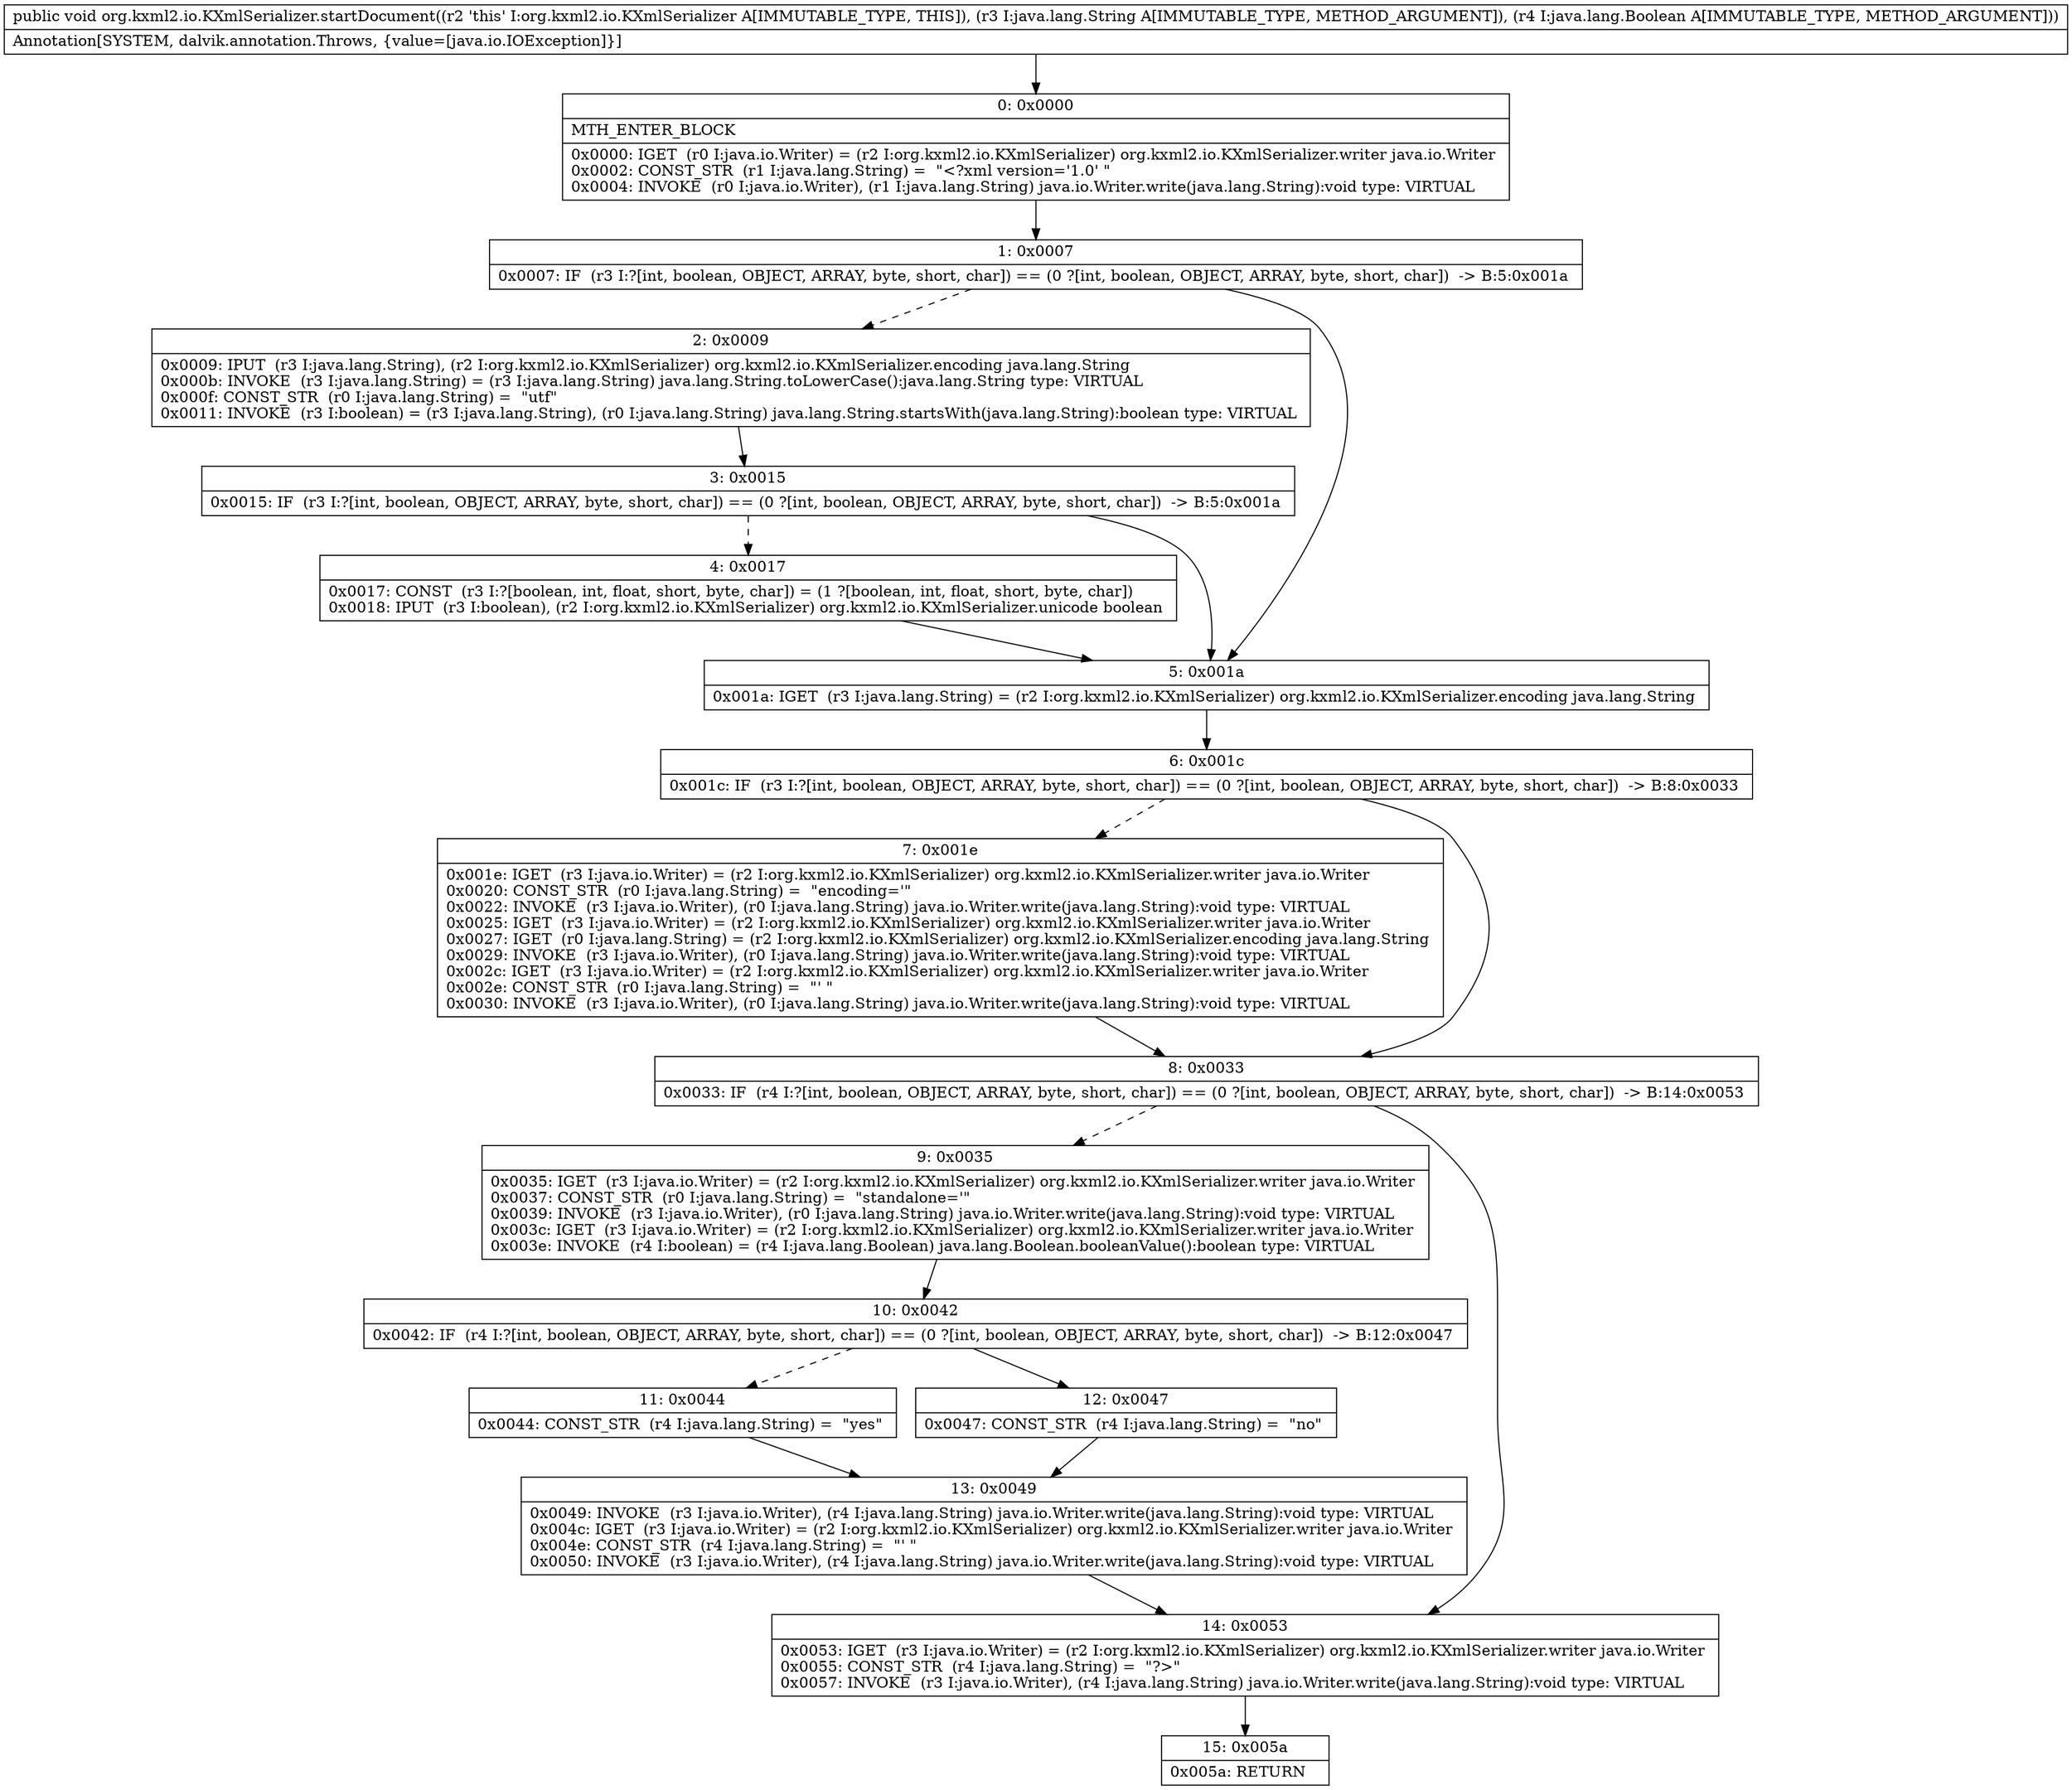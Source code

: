 digraph "CFG fororg.kxml2.io.KXmlSerializer.startDocument(Ljava\/lang\/String;Ljava\/lang\/Boolean;)V" {
Node_0 [shape=record,label="{0\:\ 0x0000|MTH_ENTER_BLOCK\l|0x0000: IGET  (r0 I:java.io.Writer) = (r2 I:org.kxml2.io.KXmlSerializer) org.kxml2.io.KXmlSerializer.writer java.io.Writer \l0x0002: CONST_STR  (r1 I:java.lang.String) =  \"\<?xml version='1.0' \" \l0x0004: INVOKE  (r0 I:java.io.Writer), (r1 I:java.lang.String) java.io.Writer.write(java.lang.String):void type: VIRTUAL \l}"];
Node_1 [shape=record,label="{1\:\ 0x0007|0x0007: IF  (r3 I:?[int, boolean, OBJECT, ARRAY, byte, short, char]) == (0 ?[int, boolean, OBJECT, ARRAY, byte, short, char])  \-\> B:5:0x001a \l}"];
Node_2 [shape=record,label="{2\:\ 0x0009|0x0009: IPUT  (r3 I:java.lang.String), (r2 I:org.kxml2.io.KXmlSerializer) org.kxml2.io.KXmlSerializer.encoding java.lang.String \l0x000b: INVOKE  (r3 I:java.lang.String) = (r3 I:java.lang.String) java.lang.String.toLowerCase():java.lang.String type: VIRTUAL \l0x000f: CONST_STR  (r0 I:java.lang.String) =  \"utf\" \l0x0011: INVOKE  (r3 I:boolean) = (r3 I:java.lang.String), (r0 I:java.lang.String) java.lang.String.startsWith(java.lang.String):boolean type: VIRTUAL \l}"];
Node_3 [shape=record,label="{3\:\ 0x0015|0x0015: IF  (r3 I:?[int, boolean, OBJECT, ARRAY, byte, short, char]) == (0 ?[int, boolean, OBJECT, ARRAY, byte, short, char])  \-\> B:5:0x001a \l}"];
Node_4 [shape=record,label="{4\:\ 0x0017|0x0017: CONST  (r3 I:?[boolean, int, float, short, byte, char]) = (1 ?[boolean, int, float, short, byte, char]) \l0x0018: IPUT  (r3 I:boolean), (r2 I:org.kxml2.io.KXmlSerializer) org.kxml2.io.KXmlSerializer.unicode boolean \l}"];
Node_5 [shape=record,label="{5\:\ 0x001a|0x001a: IGET  (r3 I:java.lang.String) = (r2 I:org.kxml2.io.KXmlSerializer) org.kxml2.io.KXmlSerializer.encoding java.lang.String \l}"];
Node_6 [shape=record,label="{6\:\ 0x001c|0x001c: IF  (r3 I:?[int, boolean, OBJECT, ARRAY, byte, short, char]) == (0 ?[int, boolean, OBJECT, ARRAY, byte, short, char])  \-\> B:8:0x0033 \l}"];
Node_7 [shape=record,label="{7\:\ 0x001e|0x001e: IGET  (r3 I:java.io.Writer) = (r2 I:org.kxml2.io.KXmlSerializer) org.kxml2.io.KXmlSerializer.writer java.io.Writer \l0x0020: CONST_STR  (r0 I:java.lang.String) =  \"encoding='\" \l0x0022: INVOKE  (r3 I:java.io.Writer), (r0 I:java.lang.String) java.io.Writer.write(java.lang.String):void type: VIRTUAL \l0x0025: IGET  (r3 I:java.io.Writer) = (r2 I:org.kxml2.io.KXmlSerializer) org.kxml2.io.KXmlSerializer.writer java.io.Writer \l0x0027: IGET  (r0 I:java.lang.String) = (r2 I:org.kxml2.io.KXmlSerializer) org.kxml2.io.KXmlSerializer.encoding java.lang.String \l0x0029: INVOKE  (r3 I:java.io.Writer), (r0 I:java.lang.String) java.io.Writer.write(java.lang.String):void type: VIRTUAL \l0x002c: IGET  (r3 I:java.io.Writer) = (r2 I:org.kxml2.io.KXmlSerializer) org.kxml2.io.KXmlSerializer.writer java.io.Writer \l0x002e: CONST_STR  (r0 I:java.lang.String) =  \"' \" \l0x0030: INVOKE  (r3 I:java.io.Writer), (r0 I:java.lang.String) java.io.Writer.write(java.lang.String):void type: VIRTUAL \l}"];
Node_8 [shape=record,label="{8\:\ 0x0033|0x0033: IF  (r4 I:?[int, boolean, OBJECT, ARRAY, byte, short, char]) == (0 ?[int, boolean, OBJECT, ARRAY, byte, short, char])  \-\> B:14:0x0053 \l}"];
Node_9 [shape=record,label="{9\:\ 0x0035|0x0035: IGET  (r3 I:java.io.Writer) = (r2 I:org.kxml2.io.KXmlSerializer) org.kxml2.io.KXmlSerializer.writer java.io.Writer \l0x0037: CONST_STR  (r0 I:java.lang.String) =  \"standalone='\" \l0x0039: INVOKE  (r3 I:java.io.Writer), (r0 I:java.lang.String) java.io.Writer.write(java.lang.String):void type: VIRTUAL \l0x003c: IGET  (r3 I:java.io.Writer) = (r2 I:org.kxml2.io.KXmlSerializer) org.kxml2.io.KXmlSerializer.writer java.io.Writer \l0x003e: INVOKE  (r4 I:boolean) = (r4 I:java.lang.Boolean) java.lang.Boolean.booleanValue():boolean type: VIRTUAL \l}"];
Node_10 [shape=record,label="{10\:\ 0x0042|0x0042: IF  (r4 I:?[int, boolean, OBJECT, ARRAY, byte, short, char]) == (0 ?[int, boolean, OBJECT, ARRAY, byte, short, char])  \-\> B:12:0x0047 \l}"];
Node_11 [shape=record,label="{11\:\ 0x0044|0x0044: CONST_STR  (r4 I:java.lang.String) =  \"yes\" \l}"];
Node_12 [shape=record,label="{12\:\ 0x0047|0x0047: CONST_STR  (r4 I:java.lang.String) =  \"no\" \l}"];
Node_13 [shape=record,label="{13\:\ 0x0049|0x0049: INVOKE  (r3 I:java.io.Writer), (r4 I:java.lang.String) java.io.Writer.write(java.lang.String):void type: VIRTUAL \l0x004c: IGET  (r3 I:java.io.Writer) = (r2 I:org.kxml2.io.KXmlSerializer) org.kxml2.io.KXmlSerializer.writer java.io.Writer \l0x004e: CONST_STR  (r4 I:java.lang.String) =  \"' \" \l0x0050: INVOKE  (r3 I:java.io.Writer), (r4 I:java.lang.String) java.io.Writer.write(java.lang.String):void type: VIRTUAL \l}"];
Node_14 [shape=record,label="{14\:\ 0x0053|0x0053: IGET  (r3 I:java.io.Writer) = (r2 I:org.kxml2.io.KXmlSerializer) org.kxml2.io.KXmlSerializer.writer java.io.Writer \l0x0055: CONST_STR  (r4 I:java.lang.String) =  \"?\>\" \l0x0057: INVOKE  (r3 I:java.io.Writer), (r4 I:java.lang.String) java.io.Writer.write(java.lang.String):void type: VIRTUAL \l}"];
Node_15 [shape=record,label="{15\:\ 0x005a|0x005a: RETURN   \l}"];
MethodNode[shape=record,label="{public void org.kxml2.io.KXmlSerializer.startDocument((r2 'this' I:org.kxml2.io.KXmlSerializer A[IMMUTABLE_TYPE, THIS]), (r3 I:java.lang.String A[IMMUTABLE_TYPE, METHOD_ARGUMENT]), (r4 I:java.lang.Boolean A[IMMUTABLE_TYPE, METHOD_ARGUMENT]))  | Annotation[SYSTEM, dalvik.annotation.Throws, \{value=[java.io.IOException]\}]\l}"];
MethodNode -> Node_0;
Node_0 -> Node_1;
Node_1 -> Node_2[style=dashed];
Node_1 -> Node_5;
Node_2 -> Node_3;
Node_3 -> Node_4[style=dashed];
Node_3 -> Node_5;
Node_4 -> Node_5;
Node_5 -> Node_6;
Node_6 -> Node_7[style=dashed];
Node_6 -> Node_8;
Node_7 -> Node_8;
Node_8 -> Node_9[style=dashed];
Node_8 -> Node_14;
Node_9 -> Node_10;
Node_10 -> Node_11[style=dashed];
Node_10 -> Node_12;
Node_11 -> Node_13;
Node_12 -> Node_13;
Node_13 -> Node_14;
Node_14 -> Node_15;
}

